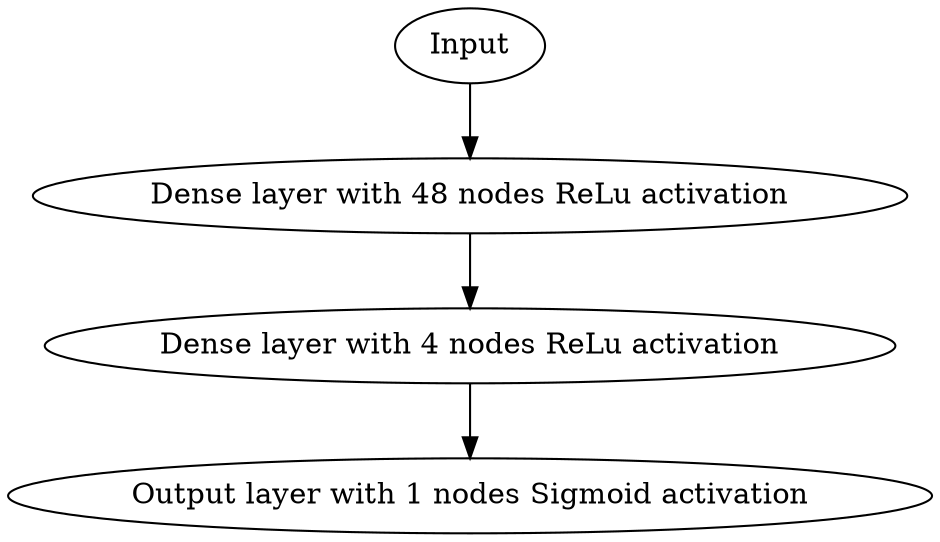 // nueral_net
digraph nueral_net {
	Input:" 2 features" -> "Dense layer with 48 nodes ReLu activation"
	"Dense layer with 48 nodes ReLu activation" -> "Dense layer with 4 nodes ReLu activation"
	"Dense layer with 4 nodes ReLu activation" -> "Output layer with 1 nodes Sigmoid activation"
}
